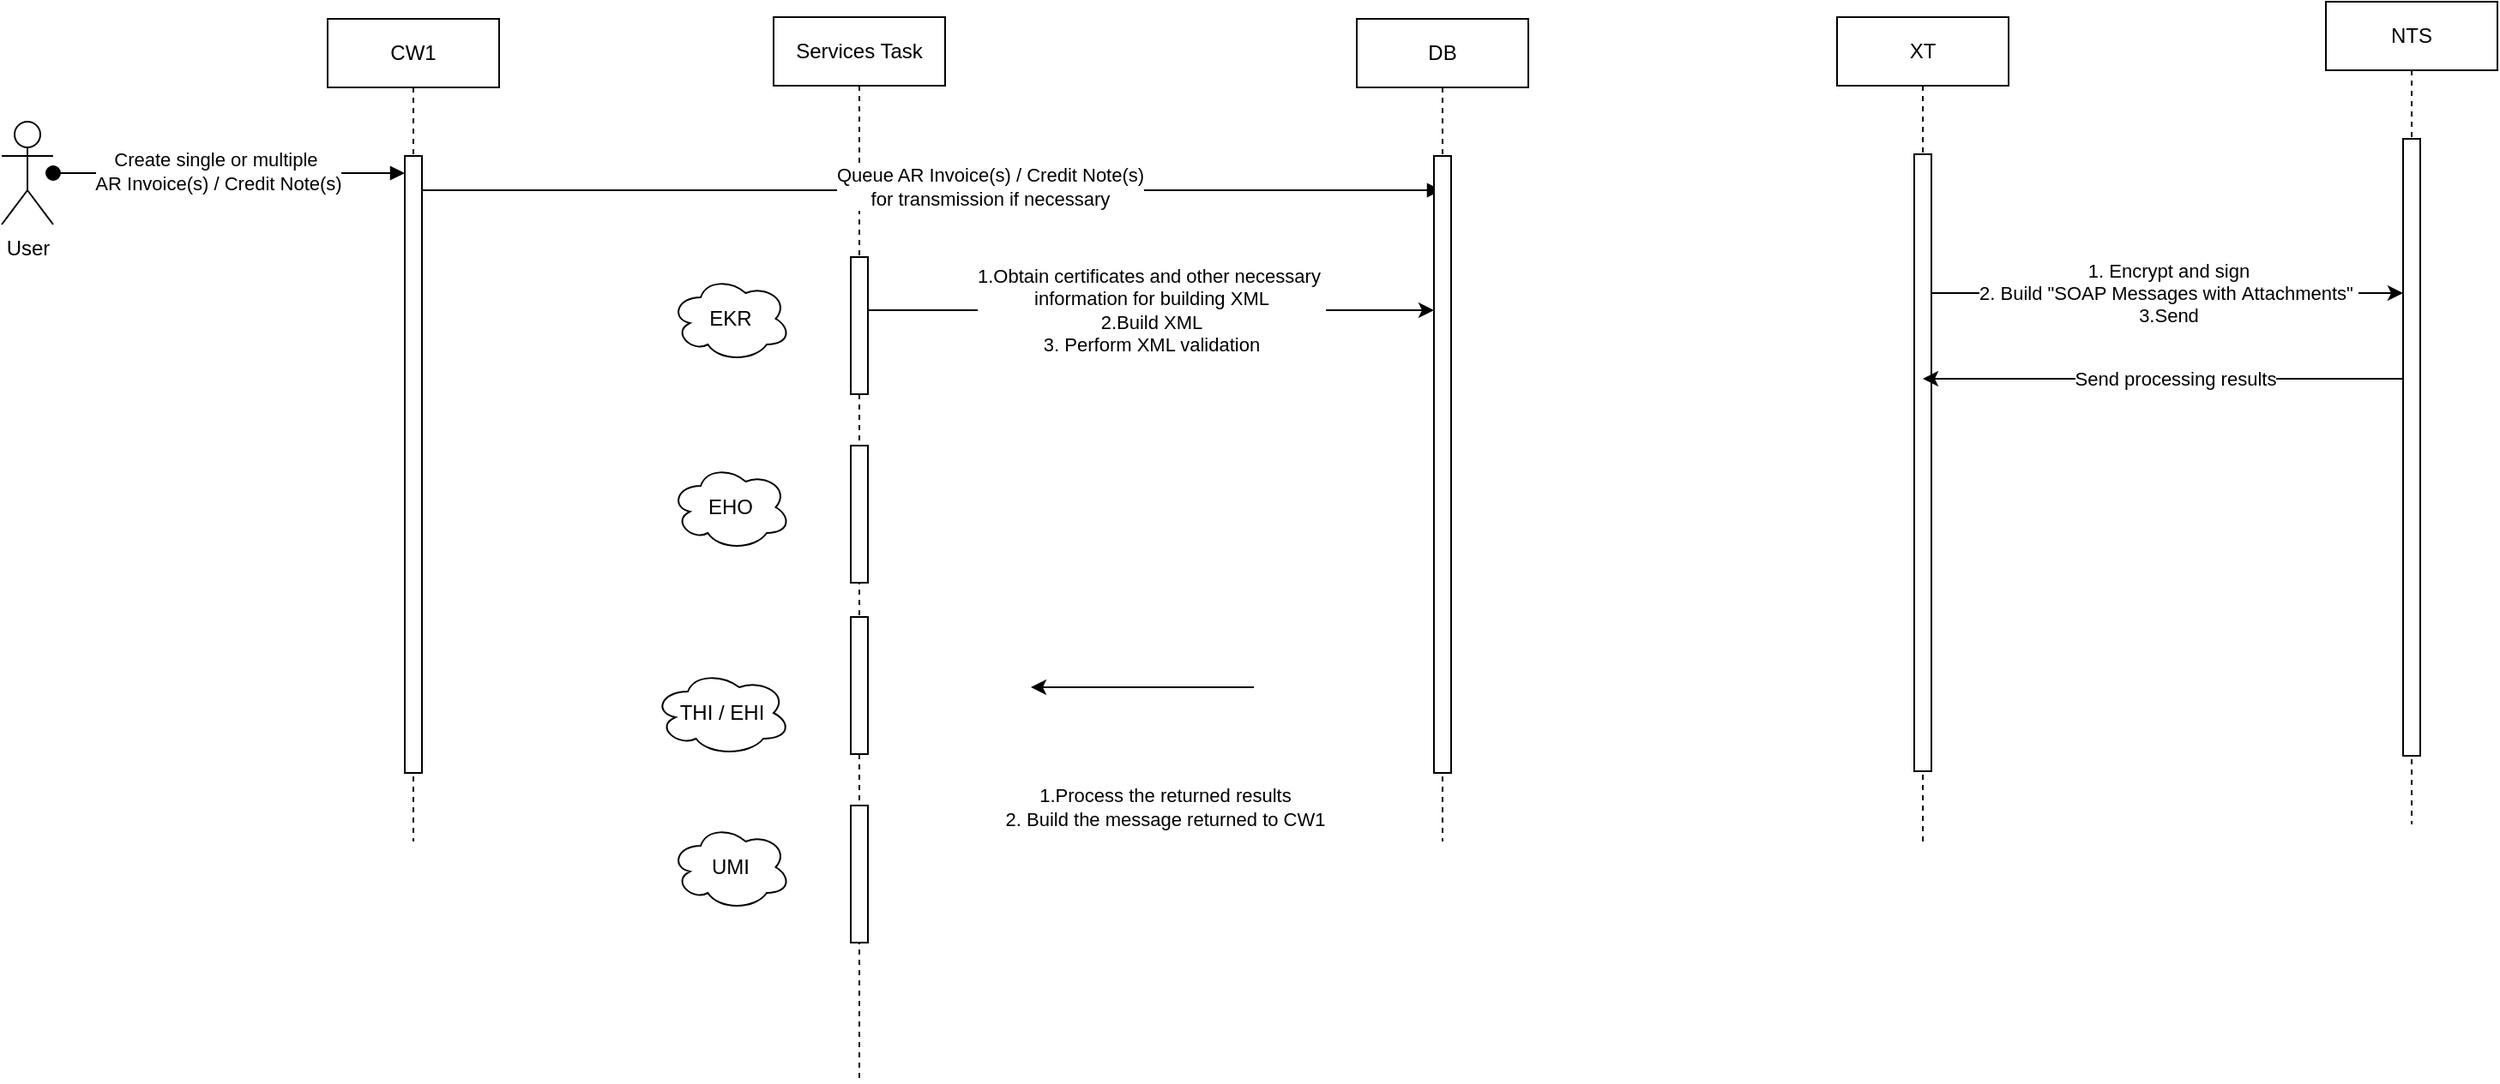 <mxfile version="21.4.0" type="github">
  <diagram name="Page-1" id="2YBvvXClWsGukQMizWep">
    <mxGraphModel dx="2085" dy="636" grid="1" gridSize="10" guides="1" tooltips="1" connect="1" arrows="1" fold="1" page="1" pageScale="1" pageWidth="850" pageHeight="1100" math="0" shadow="0">
      <root>
        <mxCell id="0" />
        <mxCell id="1" parent="0" />
        <mxCell id="aM9ryv3xv72pqoxQDRHE-5" value="Services Task" style="shape=umlLifeline;perimeter=lifelinePerimeter;whiteSpace=wrap;html=1;container=0;dropTarget=0;collapsible=0;recursiveResize=0;outlineConnect=0;portConstraint=eastwest;newEdgeStyle={&quot;edgeStyle&quot;:&quot;elbowEdgeStyle&quot;,&quot;elbow&quot;:&quot;vertical&quot;,&quot;curved&quot;:0,&quot;rounded&quot;:0};" parent="1" vertex="1">
          <mxGeometry x="370" y="79" width="100" height="621" as="geometry" />
        </mxCell>
        <mxCell id="aM9ryv3xv72pqoxQDRHE-6" value="" style="html=1;points=[];perimeter=orthogonalPerimeter;outlineConnect=0;targetShapes=umlLifeline;portConstraint=eastwest;newEdgeStyle={&quot;edgeStyle&quot;:&quot;elbowEdgeStyle&quot;,&quot;elbow&quot;:&quot;vertical&quot;,&quot;curved&quot;:0,&quot;rounded&quot;:0};" parent="aM9ryv3xv72pqoxQDRHE-5" vertex="1">
          <mxGeometry x="45" y="140" width="10" height="80" as="geometry" />
        </mxCell>
        <mxCell id="HtMYwvInf2GWWzEo8MSv-47" value="" style="html=1;points=[];perimeter=orthogonalPerimeter;outlineConnect=0;targetShapes=umlLifeline;portConstraint=eastwest;newEdgeStyle={&quot;edgeStyle&quot;:&quot;elbowEdgeStyle&quot;,&quot;elbow&quot;:&quot;vertical&quot;,&quot;curved&quot;:0,&quot;rounded&quot;:0};" vertex="1" parent="aM9ryv3xv72pqoxQDRHE-5">
          <mxGeometry x="45" y="250" width="10" height="80" as="geometry" />
        </mxCell>
        <mxCell id="HtMYwvInf2GWWzEo8MSv-48" value="" style="html=1;points=[];perimeter=orthogonalPerimeter;outlineConnect=0;targetShapes=umlLifeline;portConstraint=eastwest;newEdgeStyle={&quot;edgeStyle&quot;:&quot;elbowEdgeStyle&quot;,&quot;elbow&quot;:&quot;vertical&quot;,&quot;curved&quot;:0,&quot;rounded&quot;:0};" vertex="1" parent="aM9ryv3xv72pqoxQDRHE-5">
          <mxGeometry x="45" y="350" width="10" height="80" as="geometry" />
        </mxCell>
        <mxCell id="HtMYwvInf2GWWzEo8MSv-53" value="" style="html=1;points=[];perimeter=orthogonalPerimeter;outlineConnect=0;targetShapes=umlLifeline;portConstraint=eastwest;newEdgeStyle={&quot;edgeStyle&quot;:&quot;elbowEdgeStyle&quot;,&quot;elbow&quot;:&quot;vertical&quot;,&quot;curved&quot;:0,&quot;rounded&quot;:0};" vertex="1" parent="aM9ryv3xv72pqoxQDRHE-5">
          <mxGeometry x="45" y="460" width="10" height="80" as="geometry" />
        </mxCell>
        <mxCell id="aM9ryv3xv72pqoxQDRHE-7" value="" style="html=1;verticalAlign=bottom;endArrow=block;edgeStyle=elbowEdgeStyle;elbow=vertical;curved=0;rounded=0;" parent="1" source="HtMYwvInf2GWWzEo8MSv-12" target="HtMYwvInf2GWWzEo8MSv-2" edge="1">
          <mxGeometry x="-0.004" relative="1" as="geometry">
            <mxPoint x="260" y="150" as="sourcePoint" />
            <Array as="points">
              <mxPoint x="370" y="180" />
              <mxPoint x="300" y="180" />
              <mxPoint x="380" y="210" />
              <mxPoint x="345" y="150" />
            </Array>
            <mxPoint as="offset" />
          </mxGeometry>
        </mxCell>
        <mxCell id="HtMYwvInf2GWWzEo8MSv-34" value="Queue AR Invoice(s) / Credit Note(s)&lt;br style=&quot;border-color: var(--border-color);&quot;&gt;for transmission if necessary" style="edgeLabel;html=1;align=center;verticalAlign=middle;resizable=0;points=[];" vertex="1" connectable="0" parent="aM9ryv3xv72pqoxQDRHE-7">
          <mxGeometry x="0.207" y="2" relative="1" as="geometry">
            <mxPoint x="-26" as="offset" />
          </mxGeometry>
        </mxCell>
        <mxCell id="HtMYwvInf2GWWzEo8MSv-1" value="User" style="shape=umlActor;verticalLabelPosition=bottom;verticalAlign=top;html=1;outlineConnect=0;" vertex="1" parent="1">
          <mxGeometry x="-80" y="140" width="30" height="60" as="geometry" />
        </mxCell>
        <mxCell id="aM9ryv3xv72pqoxQDRHE-3" value="" style="html=1;verticalAlign=bottom;startArrow=oval;endArrow=block;startSize=8;edgeStyle=elbowEdgeStyle;elbow=vertical;curved=0;rounded=0;" parent="1" target="HtMYwvInf2GWWzEo8MSv-13" edge="1" source="HtMYwvInf2GWWzEo8MSv-1">
          <mxGeometry x="0.012" relative="1" as="geometry">
            <mxPoint x="190" y="140" as="sourcePoint" />
            <mxPoint x="250" y="155" as="targetPoint" />
            <Array as="points">
              <mxPoint x="150" y="170" />
            </Array>
            <mxPoint as="offset" />
          </mxGeometry>
        </mxCell>
        <mxCell id="HtMYwvInf2GWWzEo8MSv-35" value="Create single or multiple&amp;nbsp;&lt;br style=&quot;border-color: var(--border-color);&quot;&gt;AR Invoice(s) / Credit Note(s)" style="edgeLabel;html=1;align=center;verticalAlign=middle;resizable=0;points=[];" vertex="1" connectable="0" parent="aM9ryv3xv72pqoxQDRHE-3">
          <mxGeometry x="0.146" relative="1" as="geometry">
            <mxPoint x="-22" y="-1" as="offset" />
          </mxGeometry>
        </mxCell>
        <mxCell id="HtMYwvInf2GWWzEo8MSv-2" value="DB" style="shape=umlLifeline;perimeter=lifelinePerimeter;whiteSpace=wrap;html=1;container=0;dropTarget=0;collapsible=0;recursiveResize=0;outlineConnect=0;portConstraint=eastwest;newEdgeStyle={&quot;edgeStyle&quot;:&quot;elbowEdgeStyle&quot;,&quot;elbow&quot;:&quot;vertical&quot;,&quot;curved&quot;:0,&quot;rounded&quot;:0};" vertex="1" parent="1">
          <mxGeometry x="710" y="80" width="100" height="480" as="geometry" />
        </mxCell>
        <mxCell id="HtMYwvInf2GWWzEo8MSv-3" value="" style="html=1;points=[];perimeter=orthogonalPerimeter;outlineConnect=0;targetShapes=umlLifeline;portConstraint=eastwest;newEdgeStyle={&quot;edgeStyle&quot;:&quot;elbowEdgeStyle&quot;,&quot;elbow&quot;:&quot;vertical&quot;,&quot;curved&quot;:0,&quot;rounded&quot;:0};" vertex="1" parent="HtMYwvInf2GWWzEo8MSv-2">
          <mxGeometry x="45" y="80" width="10" height="360" as="geometry" />
        </mxCell>
        <mxCell id="HtMYwvInf2GWWzEo8MSv-8" value="NTS" style="shape=umlLifeline;perimeter=lifelinePerimeter;whiteSpace=wrap;html=1;container=0;dropTarget=0;collapsible=0;recursiveResize=0;outlineConnect=0;portConstraint=eastwest;newEdgeStyle={&quot;edgeStyle&quot;:&quot;elbowEdgeStyle&quot;,&quot;elbow&quot;:&quot;vertical&quot;,&quot;curved&quot;:0,&quot;rounded&quot;:0};" vertex="1" parent="1">
          <mxGeometry x="1275" y="70" width="100" height="480" as="geometry" />
        </mxCell>
        <mxCell id="HtMYwvInf2GWWzEo8MSv-9" value="" style="html=1;points=[];perimeter=orthogonalPerimeter;outlineConnect=0;targetShapes=umlLifeline;portConstraint=eastwest;newEdgeStyle={&quot;edgeStyle&quot;:&quot;elbowEdgeStyle&quot;,&quot;elbow&quot;:&quot;vertical&quot;,&quot;curved&quot;:0,&quot;rounded&quot;:0};" vertex="1" parent="HtMYwvInf2GWWzEo8MSv-8">
          <mxGeometry x="45" y="80" width="10" height="360" as="geometry" />
        </mxCell>
        <mxCell id="HtMYwvInf2GWWzEo8MSv-10" value="XT" style="shape=umlLifeline;perimeter=lifelinePerimeter;whiteSpace=wrap;html=1;container=0;dropTarget=0;collapsible=0;recursiveResize=0;outlineConnect=0;portConstraint=eastwest;newEdgeStyle={&quot;edgeStyle&quot;:&quot;elbowEdgeStyle&quot;,&quot;elbow&quot;:&quot;vertical&quot;,&quot;curved&quot;:0,&quot;rounded&quot;:0};" vertex="1" parent="1">
          <mxGeometry x="990" y="79" width="100" height="481" as="geometry" />
        </mxCell>
        <mxCell id="HtMYwvInf2GWWzEo8MSv-11" value="" style="html=1;points=[];perimeter=orthogonalPerimeter;outlineConnect=0;targetShapes=umlLifeline;portConstraint=eastwest;newEdgeStyle={&quot;edgeStyle&quot;:&quot;elbowEdgeStyle&quot;,&quot;elbow&quot;:&quot;vertical&quot;,&quot;curved&quot;:0,&quot;rounded&quot;:0};" vertex="1" parent="HtMYwvInf2GWWzEo8MSv-10">
          <mxGeometry x="45" y="80" width="10" height="360" as="geometry" />
        </mxCell>
        <mxCell id="HtMYwvInf2GWWzEo8MSv-12" value="CW1" style="shape=umlLifeline;perimeter=lifelinePerimeter;whiteSpace=wrap;html=1;container=0;dropTarget=0;collapsible=0;recursiveResize=0;outlineConnect=0;portConstraint=eastwest;newEdgeStyle={&quot;edgeStyle&quot;:&quot;elbowEdgeStyle&quot;,&quot;elbow&quot;:&quot;vertical&quot;,&quot;curved&quot;:0,&quot;rounded&quot;:0};" vertex="1" parent="1">
          <mxGeometry x="110" y="80" width="100" height="480" as="geometry" />
        </mxCell>
        <mxCell id="HtMYwvInf2GWWzEo8MSv-13" value="" style="html=1;points=[];perimeter=orthogonalPerimeter;outlineConnect=0;targetShapes=umlLifeline;portConstraint=eastwest;newEdgeStyle={&quot;edgeStyle&quot;:&quot;elbowEdgeStyle&quot;,&quot;elbow&quot;:&quot;vertical&quot;,&quot;curved&quot;:0,&quot;rounded&quot;:0};" vertex="1" parent="HtMYwvInf2GWWzEo8MSv-12">
          <mxGeometry x="45" y="80" width="10" height="360" as="geometry" />
        </mxCell>
        <mxCell id="HtMYwvInf2GWWzEo8MSv-29" value="&lt;span style=&quot;color: rgb(0, 0, 0); font-family: Helvetica; font-size: 11px; font-style: normal; font-variant-ligatures: normal; font-variant-caps: normal; font-weight: 400; letter-spacing: normal; orphans: 2; text-align: center; text-indent: 0px; text-transform: none; widows: 2; word-spacing: 0px; -webkit-text-stroke-width: 0px; background-color: rgb(255, 255, 255); text-decoration-thickness: initial; text-decoration-style: initial; text-decoration-color: initial; float: none; display: inline !important;&quot;&gt;1. Encrypt and sign&lt;br&gt;2. Build &quot;SOAP Messages with&amp;nbsp;Attachments&quot;&amp;nbsp;&lt;br&gt;3.Send&lt;br&gt;&lt;/span&gt;" style="edgeStyle=elbowEdgeStyle;rounded=0;orthogonalLoop=1;jettySize=auto;html=1;elbow=vertical;curved=0;" edge="1" parent="1" source="HtMYwvInf2GWWzEo8MSv-11" target="HtMYwvInf2GWWzEo8MSv-9">
          <mxGeometry relative="1" as="geometry">
            <mxPoint x="835" y="230" as="sourcePoint" />
            <mxPoint x="945" y="230" as="targetPoint" />
            <Array as="points">
              <mxPoint x="1090" y="240" />
            </Array>
          </mxGeometry>
        </mxCell>
        <mxCell id="HtMYwvInf2GWWzEo8MSv-30" value="" style="edgeStyle=elbowEdgeStyle;rounded=0;orthogonalLoop=1;jettySize=auto;html=1;elbow=vertical;curved=0;" edge="1" parent="1" source="HtMYwvInf2GWWzEo8MSv-9" target="HtMYwvInf2GWWzEo8MSv-10">
          <mxGeometry relative="1" as="geometry">
            <mxPoint x="955" y="254" as="sourcePoint" />
            <mxPoint x="1065" y="254" as="targetPoint" />
            <Array as="points">
              <mxPoint x="1190" y="290" />
              <mxPoint x="950" y="330" />
              <mxPoint x="1190" y="260" />
            </Array>
          </mxGeometry>
        </mxCell>
        <mxCell id="HtMYwvInf2GWWzEo8MSv-38" value="Send processing results" style="edgeLabel;html=1;align=center;verticalAlign=middle;resizable=0;points=[];" vertex="1" connectable="0" parent="HtMYwvInf2GWWzEo8MSv-30">
          <mxGeometry x="-0.431" y="-5" relative="1" as="geometry">
            <mxPoint x="-54" y="5" as="offset" />
          </mxGeometry>
        </mxCell>
        <mxCell id="HtMYwvInf2GWWzEo8MSv-32" value="" style="edgeStyle=elbowEdgeStyle;rounded=0;orthogonalLoop=1;jettySize=auto;html=1;elbow=vertical;curved=0;" edge="1" parent="1">
          <mxGeometry relative="1" as="geometry">
            <mxPoint x="425" y="250" as="sourcePoint" />
            <mxPoint x="755" y="250" as="targetPoint" />
            <Array as="points">
              <mxPoint x="730" y="250" />
              <mxPoint x="690" y="240" />
              <mxPoint x="490" y="190" />
              <mxPoint x="520" y="180" />
            </Array>
          </mxGeometry>
        </mxCell>
        <mxCell id="HtMYwvInf2GWWzEo8MSv-33" value="1.Obtain certificates and other necessary&amp;nbsp;&lt;br&gt;information for building XML&lt;br&gt;2.Build&amp;nbsp;XML&lt;br&gt;3. Perform XML validation" style="edgeLabel;html=1;align=center;verticalAlign=middle;resizable=0;points=[];" vertex="1" connectable="0" parent="HtMYwvInf2GWWzEo8MSv-32">
          <mxGeometry x="-0.042" y="1" relative="1" as="geometry">
            <mxPoint x="7" y="1" as="offset" />
          </mxGeometry>
        </mxCell>
        <mxCell id="HtMYwvInf2GWWzEo8MSv-44" value="" style="edgeStyle=elbowEdgeStyle;rounded=0;orthogonalLoop=1;jettySize=auto;html=1;elbow=vertical;curved=0;" edge="1" parent="1">
          <mxGeometry relative="1" as="geometry">
            <mxPoint x="650" y="470" as="sourcePoint" />
            <mxPoint x="520" y="470" as="targetPoint" />
            <Array as="points" />
          </mxGeometry>
        </mxCell>
        <mxCell id="HtMYwvInf2GWWzEo8MSv-45" value="1.Process the returned results&lt;br&gt;2.&amp;nbsp;Build the message returned to CW1" style="edgeLabel;html=1;align=center;verticalAlign=middle;resizable=0;points=[];" vertex="1" connectable="0" parent="HtMYwvInf2GWWzEo8MSv-44">
          <mxGeometry x="-0.431" y="-5" relative="1" as="geometry">
            <mxPoint x="-15" y="75" as="offset" />
          </mxGeometry>
        </mxCell>
        <mxCell id="HtMYwvInf2GWWzEo8MSv-55" value="EKR" style="ellipse;shape=cloud;whiteSpace=wrap;html=1;" vertex="1" parent="1">
          <mxGeometry x="310" y="230" width="70" height="50" as="geometry" />
        </mxCell>
        <mxCell id="HtMYwvInf2GWWzEo8MSv-57" value="EHO" style="ellipse;shape=cloud;whiteSpace=wrap;html=1;" vertex="1" parent="1">
          <mxGeometry x="310" y="340" width="70" height="50" as="geometry" />
        </mxCell>
        <mxCell id="HtMYwvInf2GWWzEo8MSv-59" value="THI / EHI" style="ellipse;shape=cloud;whiteSpace=wrap;html=1;" vertex="1" parent="1">
          <mxGeometry x="300" y="460" width="80" height="50" as="geometry" />
        </mxCell>
        <mxCell id="HtMYwvInf2GWWzEo8MSv-60" value="UMI" style="ellipse;shape=cloud;whiteSpace=wrap;html=1;" vertex="1" parent="1">
          <mxGeometry x="310" y="550" width="70" height="50" as="geometry" />
        </mxCell>
      </root>
    </mxGraphModel>
  </diagram>
</mxfile>
